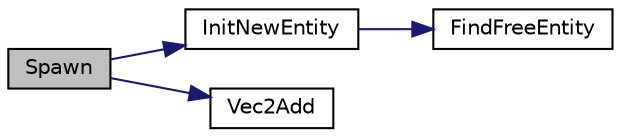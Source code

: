 digraph "Spawn"
{
  edge [fontname="Helvetica",fontsize="10",labelfontname="Helvetica",labelfontsize="10"];
  node [fontname="Helvetica",fontsize="10",shape=record];
  rankdir="LR";
  Node1 [label="Spawn",height=0.2,width=0.4,color="black", fillcolor="grey75", style="filled", fontcolor="black"];
  Node1 -> Node2 [color="midnightblue",fontsize="10",style="solid",fontname="Helvetica"];
  Node2 [label="InitNewEntity",height=0.2,width=0.4,color="black", fillcolor="white", style="filled",URL="$entity_8c.html#ad5cd21060189ddd8246414069ee01676"];
  Node2 -> Node3 [color="midnightblue",fontsize="10",style="solid",fontname="Helvetica"];
  Node3 [label="FindFreeEntity",height=0.2,width=0.4,color="black", fillcolor="white", style="filled",URL="$entity_8c.html#ace2c9f2a6fee203dab937c5e716ad7dd"];
  Node1 -> Node4 [color="midnightblue",fontsize="10",style="solid",fontname="Helvetica"];
  Node4 [label="Vec2Add",height=0.2,width=0.4,color="black", fillcolor="white", style="filled",URL="$globals_8h.html#a0b07daa7e4d5ab9bc9842dbd07ffbd1c"];
}
